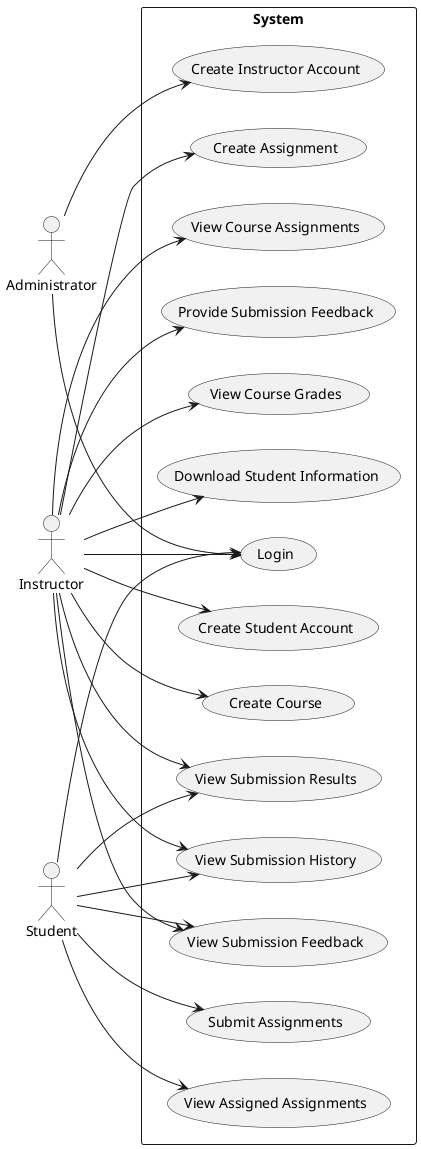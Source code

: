 @startuml Use Case Diagram
skinparam packageStyle rectangle
left to right direction

:Administrator:
:Instructor:
:Student:


rectangle System {

  (Login)
  (Create Instructor Account)
  (Create Student Account)
  (Create Course)
  (Create Assignment)
  (View Assigned Assignments)
  (View Course Assignments)
  (Submit Assignments)
  (View Submission Results)
  (View Submission History)
  (Provide Submission Feedback)
  (View Submission Feedback)
  (View Course Grades)
  (Download Student Information)
}
Administrator --> (Login)
Administrator --> (Create Instructor Account)
Instructor --> (Login)
Instructor --> (Create Student Account)
Instructor --> (Create Course)
Instructor --> (Create Assignment)
Instructor --> (View Submission Results)
Instructor --> (View Submission History)
Instructor --> (View Course Assignments)
Instructor --> (View Submission Feedback)
Instructor --> (Provide Submission Feedback)
Instructor --> (View Course Grades)
Instructor --> (Download Student Information)
Student --> (Login)
Student --> (View Submission History)
Student --> (View Submission Results)
Student --> (Submit Assignments)
Student --> (View Submission Feedback)
Student --> (View Assigned Assignments)



@enduml
